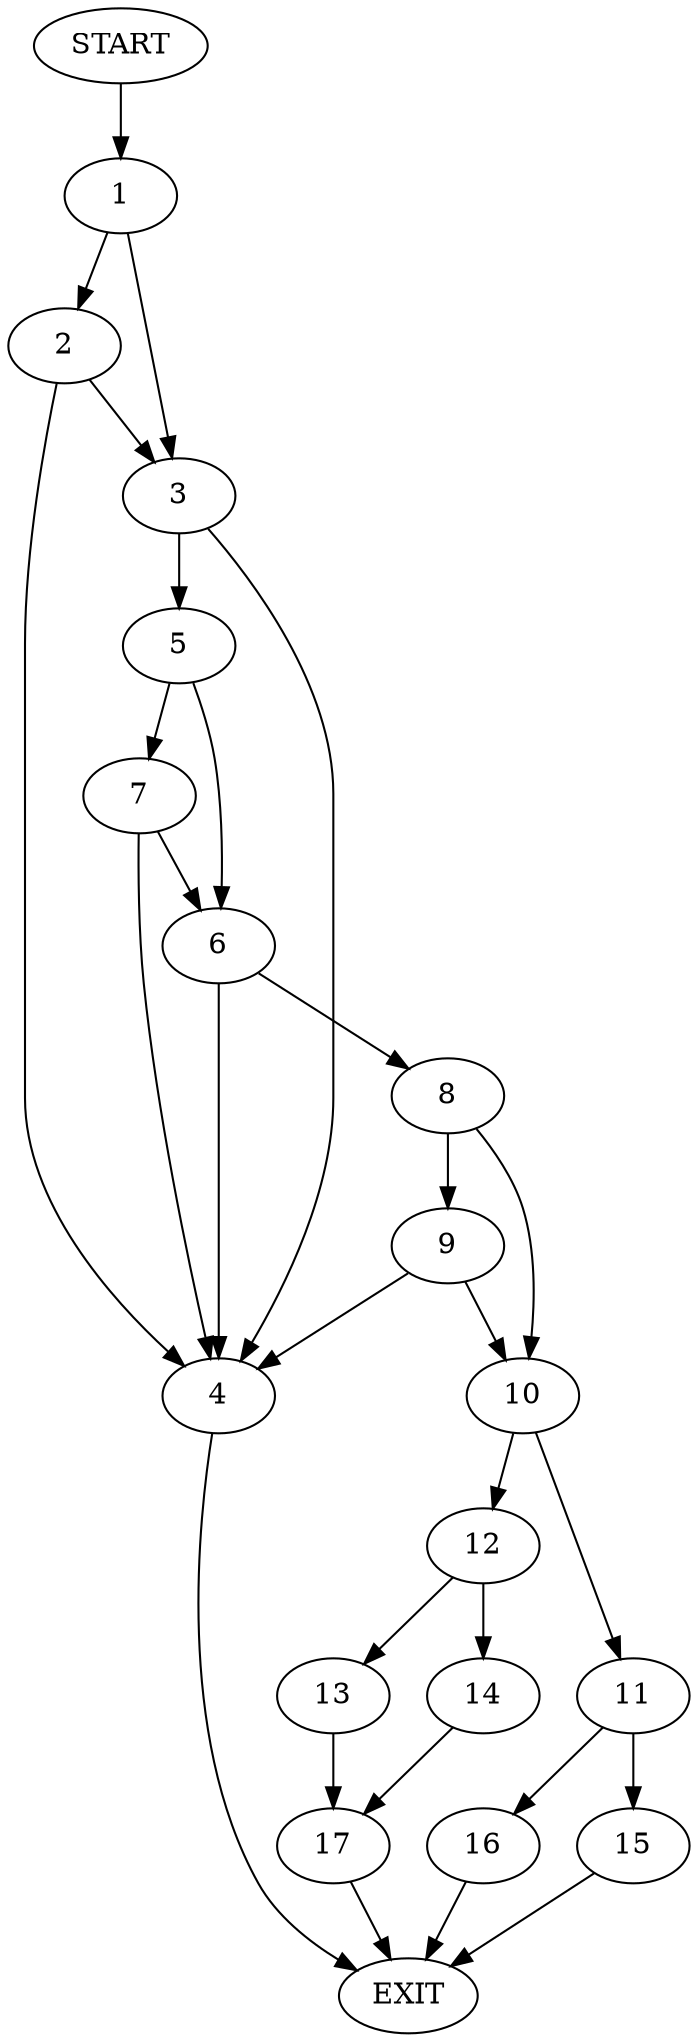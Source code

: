 digraph {
0 [label="START"]
18 [label="EXIT"]
0 -> 1
1 -> 2
1 -> 3
3 -> 4
3 -> 5
2 -> 4
2 -> 3
4 -> 18
5 -> 6
5 -> 7
7 -> 6
7 -> 4
6 -> 4
6 -> 8
8 -> 9
8 -> 10
10 -> 11
10 -> 12
9 -> 10
9 -> 4
12 -> 13
12 -> 14
11 -> 15
11 -> 16
14 -> 17
13 -> 17
17 -> 18
16 -> 18
15 -> 18
}

